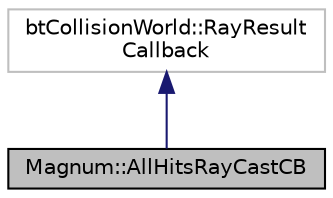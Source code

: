 digraph "Magnum::AllHitsRayCastCB"
{
  edge [fontname="Helvetica",fontsize="10",labelfontname="Helvetica",labelfontsize="10"];
  node [fontname="Helvetica",fontsize="10",shape=record];
  Node1 [label="Magnum::AllHitsRayCastCB",height=0.2,width=0.4,color="black", fillcolor="grey75", style="filled", fontcolor="black"];
  Node2 -> Node1 [dir="back",color="midnightblue",fontsize="10",style="solid"];
  Node2 [label="btCollisionWorld::RayResult\lCallback",height=0.2,width=0.4,color="grey75", fillcolor="white", style="filled"];
}
